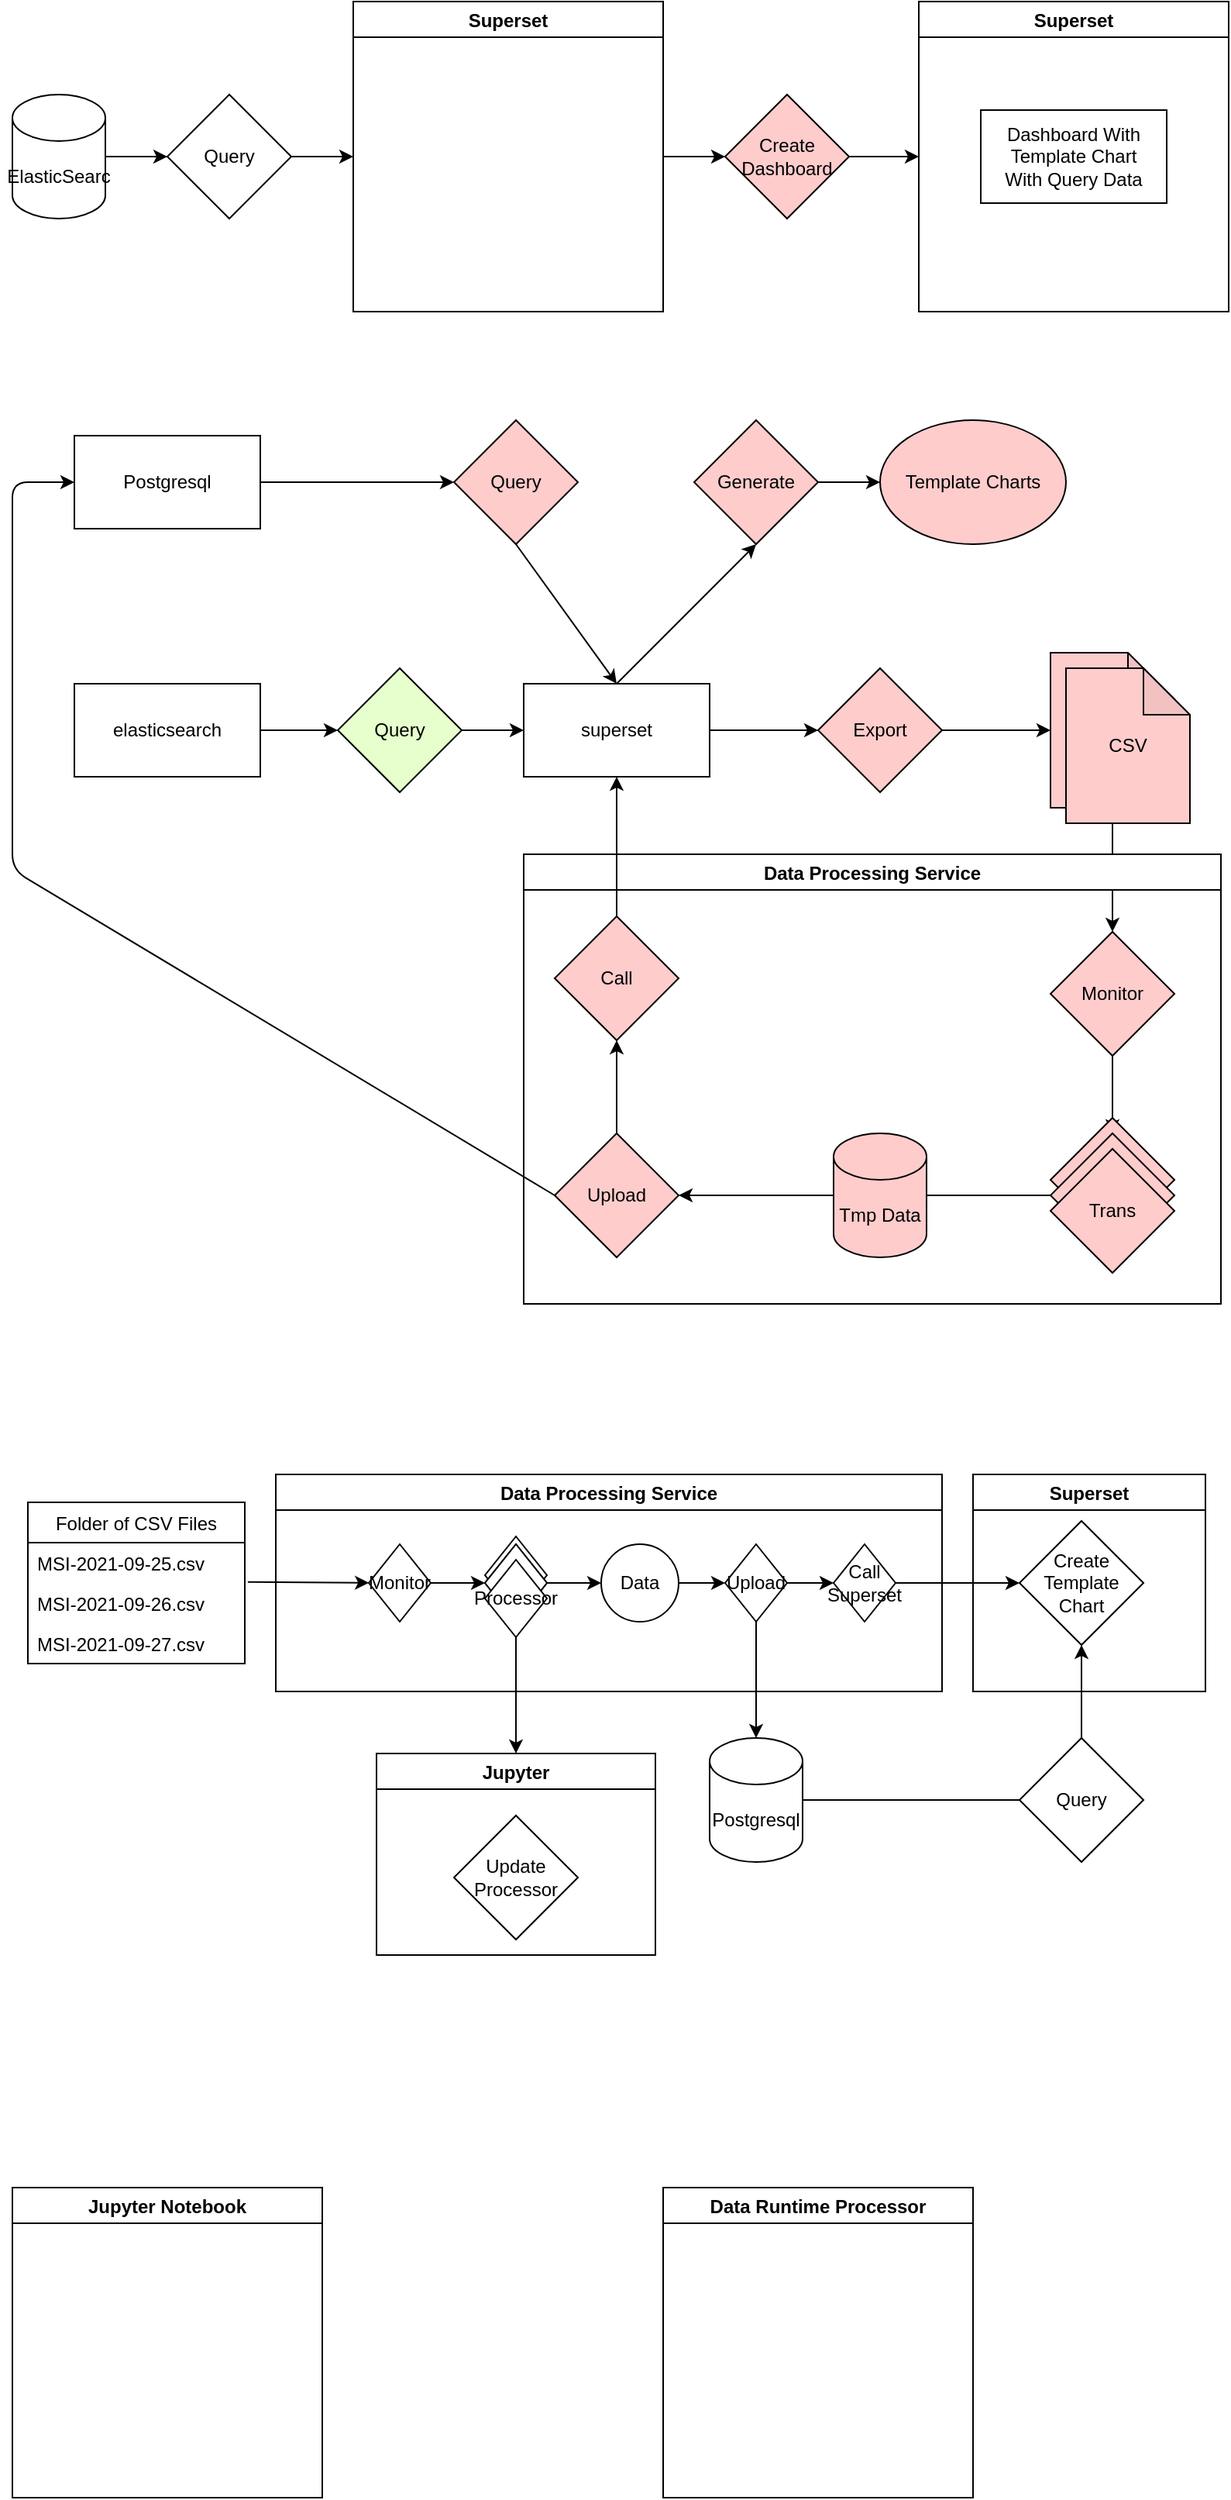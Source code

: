 <mxfile version="15.0.5" type="github">
  <diagram id="_zOc9QKdX_M62MhLKElf" name="Page-1">
    <mxGraphModel dx="1550" dy="1932" grid="1" gridSize="10" guides="1" tooltips="1" connect="1" arrows="1" fold="1" page="1" pageScale="1" pageWidth="850" pageHeight="1100" math="0" shadow="0">
      <root>
        <mxCell id="0" />
        <mxCell id="1" parent="0" />
        <mxCell id="H32xRhRBf8tcS3VONpKH-1" value="superset" style="rounded=0;whiteSpace=wrap;html=1;" vertex="1" parent="1">
          <mxGeometry x="480" y="-640" width="120" height="60" as="geometry" />
        </mxCell>
        <mxCell id="H32xRhRBf8tcS3VONpKH-3" value="elasticsearch" style="rounded=0;whiteSpace=wrap;html=1;fillColor=#FFFFFF;" vertex="1" parent="1">
          <mxGeometry x="190" y="-640" width="120" height="60" as="geometry" />
        </mxCell>
        <mxCell id="H32xRhRBf8tcS3VONpKH-9" value="" style="endArrow=classic;html=1;exitX=1;exitY=0.5;exitDx=0;exitDy=0;entryX=0;entryY=0.5;entryDx=0;entryDy=0;startArrow=none;" edge="1" parent="1" source="H32xRhRBf8tcS3VONpKH-10" target="H32xRhRBf8tcS3VONpKH-1">
          <mxGeometry width="50" height="50" relative="1" as="geometry">
            <mxPoint x="490" y="-610" as="sourcePoint" />
            <mxPoint x="540" y="-660" as="targetPoint" />
          </mxGeometry>
        </mxCell>
        <mxCell id="H32xRhRBf8tcS3VONpKH-10" value="Query" style="rhombus;whiteSpace=wrap;html=1;fillColor=#E6FFCC;" vertex="1" parent="1">
          <mxGeometry x="360" y="-650" width="80" height="80" as="geometry" />
        </mxCell>
        <mxCell id="H32xRhRBf8tcS3VONpKH-12" value="" style="endArrow=classic;html=1;exitX=1;exitY=0.5;exitDx=0;exitDy=0;entryX=0;entryY=0.5;entryDx=0;entryDy=0;startArrow=none;" edge="1" parent="1" source="H32xRhRBf8tcS3VONpKH-1" target="H32xRhRBf8tcS3VONpKH-13">
          <mxGeometry width="50" height="50" relative="1" as="geometry">
            <mxPoint x="700" y="-590" as="sourcePoint" />
            <mxPoint x="790" y="-590" as="targetPoint" />
          </mxGeometry>
        </mxCell>
        <mxCell id="H32xRhRBf8tcS3VONpKH-13" value="Export" style="rhombus;whiteSpace=wrap;html=1;fillColor=#FFCCCC;" vertex="1" parent="1">
          <mxGeometry x="670" y="-650" width="80" height="80" as="geometry" />
        </mxCell>
        <mxCell id="H32xRhRBf8tcS3VONpKH-14" value="CSV" style="shape=note;whiteSpace=wrap;html=1;backgroundOutline=1;darkOpacity=0.05;fillColor=#FFCCCC;" vertex="1" parent="1">
          <mxGeometry x="820" y="-660" width="80" height="100" as="geometry" />
        </mxCell>
        <mxCell id="H32xRhRBf8tcS3VONpKH-15" value="" style="endArrow=classic;html=1;exitX=1;exitY=0.5;exitDx=0;exitDy=0;entryX=0;entryY=0.5;entryDx=0;entryDy=0;entryPerimeter=0;" edge="1" parent="1" source="H32xRhRBf8tcS3VONpKH-13" target="H32xRhRBf8tcS3VONpKH-14">
          <mxGeometry width="50" height="50" relative="1" as="geometry">
            <mxPoint x="490" y="-610" as="sourcePoint" />
            <mxPoint x="540" y="-660" as="targetPoint" />
          </mxGeometry>
        </mxCell>
        <mxCell id="H32xRhRBf8tcS3VONpKH-16" value="" style="endArrow=classic;html=1;exitX=0.5;exitY=1;exitDx=0;exitDy=0;exitPerimeter=0;" edge="1" parent="1" source="H32xRhRBf8tcS3VONpKH-14" target="H32xRhRBf8tcS3VONpKH-17">
          <mxGeometry width="50" height="50" relative="1" as="geometry">
            <mxPoint x="490" y="-610" as="sourcePoint" />
            <mxPoint x="900" y="-480" as="targetPoint" />
          </mxGeometry>
        </mxCell>
        <mxCell id="H32xRhRBf8tcS3VONpKH-17" value="Monitor" style="rhombus;whiteSpace=wrap;html=1;fillColor=#FFCCCC;" vertex="1" parent="1">
          <mxGeometry x="820" y="-480" width="80" height="80" as="geometry" />
        </mxCell>
        <mxCell id="H32xRhRBf8tcS3VONpKH-26" value="" style="endArrow=classic;html=1;exitX=0.5;exitY=1;exitDx=0;exitDy=0;entryX=0.5;entryY=0;entryDx=0;entryDy=0;" edge="1" parent="1" source="H32xRhRBf8tcS3VONpKH-17" target="H32xRhRBf8tcS3VONpKH-22">
          <mxGeometry width="50" height="50" relative="1" as="geometry">
            <mxPoint x="490" y="-300" as="sourcePoint" />
            <mxPoint x="540" y="-350" as="targetPoint" />
          </mxGeometry>
        </mxCell>
        <mxCell id="H32xRhRBf8tcS3VONpKH-27" value="" style="endArrow=classic;html=1;exitX=0;exitY=0.5;exitDx=0;exitDy=0;startArrow=none;" edge="1" parent="1" source="H32xRhRBf8tcS3VONpKH-46" target="H32xRhRBf8tcS3VONpKH-28">
          <mxGeometry width="50" height="50" relative="1" as="geometry">
            <mxPoint x="490" y="-300" as="sourcePoint" />
            <mxPoint x="540" y="-350" as="targetPoint" />
          </mxGeometry>
        </mxCell>
        <mxCell id="H32xRhRBf8tcS3VONpKH-28" value="Upload" style="rhombus;whiteSpace=wrap;html=1;fillColor=#FFCCCC;" vertex="1" parent="1">
          <mxGeometry x="500" y="-350" width="80" height="80" as="geometry" />
        </mxCell>
        <mxCell id="H32xRhRBf8tcS3VONpKH-32" value="Postgresql" style="rounded=0;whiteSpace=wrap;html=1;" vertex="1" parent="1">
          <mxGeometry x="190" y="-800" width="120" height="60" as="geometry" />
        </mxCell>
        <mxCell id="H32xRhRBf8tcS3VONpKH-37" value="" style="endArrow=classic;html=1;entryX=0.5;entryY=1;entryDx=0;entryDy=0;" edge="1" parent="1" target="H32xRhRBf8tcS3VONpKH-38">
          <mxGeometry width="50" height="50" relative="1" as="geometry">
            <mxPoint x="540" y="-640" as="sourcePoint" />
            <mxPoint x="620" y="-700" as="targetPoint" />
          </mxGeometry>
        </mxCell>
        <mxCell id="H32xRhRBf8tcS3VONpKH-38" value="Generate" style="rhombus;whiteSpace=wrap;html=1;fillColor=#FFCCCC;" vertex="1" parent="1">
          <mxGeometry x="590" y="-810" width="80" height="80" as="geometry" />
        </mxCell>
        <mxCell id="H32xRhRBf8tcS3VONpKH-40" value="" style="endArrow=classic;html=1;exitX=1;exitY=0.5;exitDx=0;exitDy=0;entryX=0;entryY=0.5;entryDx=0;entryDy=0;" edge="1" parent="1" source="H32xRhRBf8tcS3VONpKH-38" target="H32xRhRBf8tcS3VONpKH-44">
          <mxGeometry width="50" height="50" relative="1" as="geometry">
            <mxPoint x="490" y="-510" as="sourcePoint" />
            <mxPoint x="710" y="-750" as="targetPoint" />
          </mxGeometry>
        </mxCell>
        <mxCell id="H32xRhRBf8tcS3VONpKH-41" value="" style="endArrow=classic;html=1;exitX=1;exitY=0.5;exitDx=0;exitDy=0;entryX=0;entryY=0.5;entryDx=0;entryDy=0;" edge="1" parent="1" source="H32xRhRBf8tcS3VONpKH-32" target="H32xRhRBf8tcS3VONpKH-42">
          <mxGeometry width="50" height="50" relative="1" as="geometry">
            <mxPoint x="490" y="-510" as="sourcePoint" />
            <mxPoint x="550" y="-780" as="targetPoint" />
          </mxGeometry>
        </mxCell>
        <mxCell id="H32xRhRBf8tcS3VONpKH-42" value="Query" style="rhombus;whiteSpace=wrap;html=1;fillColor=#FFCCCC;" vertex="1" parent="1">
          <mxGeometry x="435" y="-810" width="80" height="80" as="geometry" />
        </mxCell>
        <mxCell id="H32xRhRBf8tcS3VONpKH-43" value="" style="endArrow=classic;html=1;exitX=0.5;exitY=1;exitDx=0;exitDy=0;" edge="1" parent="1" source="H32xRhRBf8tcS3VONpKH-42">
          <mxGeometry width="50" height="50" relative="1" as="geometry">
            <mxPoint x="490" y="-510" as="sourcePoint" />
            <mxPoint x="540" y="-640" as="targetPoint" />
          </mxGeometry>
        </mxCell>
        <mxCell id="H32xRhRBf8tcS3VONpKH-44" value="Template Charts" style="ellipse;whiteSpace=wrap;html=1;fillColor=#FFCCCC;" vertex="1" parent="1">
          <mxGeometry x="710" y="-810" width="120" height="80" as="geometry" />
        </mxCell>
        <mxCell id="H32xRhRBf8tcS3VONpKH-47" value="" style="endArrow=classic;html=1;exitX=1;exitY=0.5;exitDx=0;exitDy=0;entryX=0;entryY=0.5;entryDx=0;entryDy=0;" edge="1" parent="1" source="H32xRhRBf8tcS3VONpKH-3" target="H32xRhRBf8tcS3VONpKH-10">
          <mxGeometry width="50" height="50" relative="1" as="geometry">
            <mxPoint x="490" y="-560" as="sourcePoint" />
            <mxPoint x="540" y="-610" as="targetPoint" />
          </mxGeometry>
        </mxCell>
        <mxCell id="H32xRhRBf8tcS3VONpKH-48" value="Data Processing Service" style="swimlane;" vertex="1" parent="1">
          <mxGeometry x="480" y="-530" width="450" height="290" as="geometry" />
        </mxCell>
        <mxCell id="H32xRhRBf8tcS3VONpKH-120" value="Trans" style="rhombus;whiteSpace=wrap;html=1;fillColor=#FFCCCC;" vertex="1" parent="H32xRhRBf8tcS3VONpKH-48">
          <mxGeometry x="340" y="170" width="80" height="80" as="geometry" />
        </mxCell>
        <mxCell id="H32xRhRBf8tcS3VONpKH-110" value="Call" style="rhombus;whiteSpace=wrap;html=1;fillColor=#FFCCCC;" vertex="1" parent="H32xRhRBf8tcS3VONpKH-48">
          <mxGeometry x="20" y="40" width="80" height="80" as="geometry" />
        </mxCell>
        <mxCell id="H32xRhRBf8tcS3VONpKH-46" value="Tmp Data" style="shape=cylinder3;whiteSpace=wrap;html=1;boundedLbl=1;backgroundOutline=1;size=15;fillColor=#FFCCCC;" vertex="1" parent="1">
          <mxGeometry x="680" y="-350" width="60" height="80" as="geometry" />
        </mxCell>
        <mxCell id="H32xRhRBf8tcS3VONpKH-49" value="" style="endArrow=none;html=1;exitX=0;exitY=0.5;exitDx=0;exitDy=0;" edge="1" parent="1" source="H32xRhRBf8tcS3VONpKH-22" target="H32xRhRBf8tcS3VONpKH-46">
          <mxGeometry width="50" height="50" relative="1" as="geometry">
            <mxPoint x="820" y="-310" as="sourcePoint" />
            <mxPoint x="580" y="-310" as="targetPoint" />
          </mxGeometry>
        </mxCell>
        <mxCell id="H32xRhRBf8tcS3VONpKH-50" value="Data Processing Service" style="swimlane;" vertex="1" parent="1">
          <mxGeometry x="320" y="-130" width="430" height="140" as="geometry" />
        </mxCell>
        <mxCell id="H32xRhRBf8tcS3VONpKH-119" value="" style="rhombus;whiteSpace=wrap;html=1;" vertex="1" parent="H32xRhRBf8tcS3VONpKH-50">
          <mxGeometry x="135" y="40" width="40" height="50" as="geometry" />
        </mxCell>
        <mxCell id="H32xRhRBf8tcS3VONpKH-118" value="" style="rhombus;whiteSpace=wrap;html=1;" vertex="1" parent="H32xRhRBf8tcS3VONpKH-50">
          <mxGeometry x="135" y="45" width="40" height="50" as="geometry" />
        </mxCell>
        <mxCell id="H32xRhRBf8tcS3VONpKH-67" style="edgeStyle=orthogonalEdgeStyle;rounded=0;orthogonalLoop=1;jettySize=auto;html=1;entryX=0;entryY=0.5;entryDx=0;entryDy=0;" edge="1" parent="H32xRhRBf8tcS3VONpKH-50" source="H32xRhRBf8tcS3VONpKH-63" target="H32xRhRBf8tcS3VONpKH-64">
          <mxGeometry relative="1" as="geometry" />
        </mxCell>
        <mxCell id="H32xRhRBf8tcS3VONpKH-63" value="Monitor" style="rhombus;whiteSpace=wrap;html=1;" vertex="1" parent="H32xRhRBf8tcS3VONpKH-50">
          <mxGeometry x="60" y="45" width="40" height="50" as="geometry" />
        </mxCell>
        <mxCell id="H32xRhRBf8tcS3VONpKH-84" style="edgeStyle=orthogonalEdgeStyle;rounded=0;orthogonalLoop=1;jettySize=auto;html=1;entryX=0;entryY=0.5;entryDx=0;entryDy=0;" edge="1" parent="H32xRhRBf8tcS3VONpKH-50" source="H32xRhRBf8tcS3VONpKH-64" target="H32xRhRBf8tcS3VONpKH-83">
          <mxGeometry relative="1" as="geometry" />
        </mxCell>
        <mxCell id="H32xRhRBf8tcS3VONpKH-64" value="" style="rhombus;whiteSpace=wrap;html=1;" vertex="1" parent="H32xRhRBf8tcS3VONpKH-50">
          <mxGeometry x="135" y="45" width="40" height="50" as="geometry" />
        </mxCell>
        <mxCell id="H32xRhRBf8tcS3VONpKH-91" style="edgeStyle=orthogonalEdgeStyle;rounded=0;orthogonalLoop=1;jettySize=auto;html=1;entryX=0;entryY=0.5;entryDx=0;entryDy=0;" edge="1" parent="H32xRhRBf8tcS3VONpKH-50" source="H32xRhRBf8tcS3VONpKH-83" target="H32xRhRBf8tcS3VONpKH-90">
          <mxGeometry relative="1" as="geometry" />
        </mxCell>
        <mxCell id="H32xRhRBf8tcS3VONpKH-83" value="Data" style="ellipse;whiteSpace=wrap;html=1;aspect=fixed;" vertex="1" parent="H32xRhRBf8tcS3VONpKH-50">
          <mxGeometry x="210" y="45" width="50" height="50" as="geometry" />
        </mxCell>
        <mxCell id="H32xRhRBf8tcS3VONpKH-93" style="edgeStyle=orthogonalEdgeStyle;rounded=0;orthogonalLoop=1;jettySize=auto;html=1;entryX=0;entryY=0.5;entryDx=0;entryDy=0;" edge="1" parent="H32xRhRBf8tcS3VONpKH-50" source="H32xRhRBf8tcS3VONpKH-90" target="H32xRhRBf8tcS3VONpKH-92">
          <mxGeometry relative="1" as="geometry" />
        </mxCell>
        <mxCell id="H32xRhRBf8tcS3VONpKH-90" value="Upload" style="rhombus;whiteSpace=wrap;html=1;" vertex="1" parent="H32xRhRBf8tcS3VONpKH-50">
          <mxGeometry x="290" y="45" width="40" height="50" as="geometry" />
        </mxCell>
        <mxCell id="H32xRhRBf8tcS3VONpKH-92" value="Call Superset" style="rhombus;whiteSpace=wrap;html=1;" vertex="1" parent="H32xRhRBf8tcS3VONpKH-50">
          <mxGeometry x="360" y="45" width="40" height="50" as="geometry" />
        </mxCell>
        <mxCell id="H32xRhRBf8tcS3VONpKH-117" value="Processor" style="rhombus;whiteSpace=wrap;html=1;" vertex="1" parent="H32xRhRBf8tcS3VONpKH-50">
          <mxGeometry x="135" y="55" width="40" height="50" as="geometry" />
        </mxCell>
        <mxCell id="H32xRhRBf8tcS3VONpKH-52" value="Folder of CSV Files" style="swimlane;fontStyle=0;childLayout=stackLayout;horizontal=1;startSize=26;horizontalStack=0;resizeParent=1;resizeParentMax=0;resizeLast=0;collapsible=1;marginBottom=0;" vertex="1" parent="1">
          <mxGeometry x="160" y="-112" width="140" height="104" as="geometry" />
        </mxCell>
        <mxCell id="H32xRhRBf8tcS3VONpKH-53" value="MSI-2021-09-25.csv" style="text;strokeColor=none;fillColor=none;align=left;verticalAlign=top;spacingLeft=4;spacingRight=4;overflow=hidden;rotatable=0;points=[[0,0.5],[1,0.5]];portConstraint=eastwest;" vertex="1" parent="H32xRhRBf8tcS3VONpKH-52">
          <mxGeometry y="26" width="140" height="26" as="geometry" />
        </mxCell>
        <mxCell id="H32xRhRBf8tcS3VONpKH-54" value="MSI-2021-09-26.csv" style="text;strokeColor=none;fillColor=none;align=left;verticalAlign=top;spacingLeft=4;spacingRight=4;overflow=hidden;rotatable=0;points=[[0,0.5],[1,0.5]];portConstraint=eastwest;" vertex="1" parent="H32xRhRBf8tcS3VONpKH-52">
          <mxGeometry y="52" width="140" height="26" as="geometry" />
        </mxCell>
        <mxCell id="H32xRhRBf8tcS3VONpKH-55" value="MSI-2021-09-27.csv" style="text;strokeColor=none;fillColor=none;align=left;verticalAlign=top;spacingLeft=4;spacingRight=4;overflow=hidden;rotatable=0;points=[[0,0.5],[1,0.5]];portConstraint=eastwest;" vertex="1" parent="H32xRhRBf8tcS3VONpKH-52">
          <mxGeometry y="78" width="140" height="26" as="geometry" />
        </mxCell>
        <mxCell id="H32xRhRBf8tcS3VONpKH-61" value="CSV" style="shape=note;whiteSpace=wrap;html=1;backgroundOutline=1;darkOpacity=0.05;fillColor=#FFCCCC;" vertex="1" parent="1">
          <mxGeometry x="830" y="-650" width="80" height="100" as="geometry" />
        </mxCell>
        <mxCell id="H32xRhRBf8tcS3VONpKH-73" value="Postgresql" style="shape=cylinder3;whiteSpace=wrap;html=1;boundedLbl=1;backgroundOutline=1;size=15;" vertex="1" parent="1">
          <mxGeometry x="600" y="40" width="60" height="80" as="geometry" />
        </mxCell>
        <mxCell id="H32xRhRBf8tcS3VONpKH-77" value="Superset" style="swimlane;" vertex="1" parent="1">
          <mxGeometry x="770" y="-130" width="150" height="140" as="geometry" />
        </mxCell>
        <mxCell id="H32xRhRBf8tcS3VONpKH-79" value="Create Template&lt;br&gt;Chart" style="rhombus;whiteSpace=wrap;html=1;" vertex="1" parent="H32xRhRBf8tcS3VONpKH-77">
          <mxGeometry x="30" y="30" width="80" height="80" as="geometry" />
        </mxCell>
        <mxCell id="H32xRhRBf8tcS3VONpKH-88" style="edgeStyle=orthogonalEdgeStyle;rounded=0;orthogonalLoop=1;jettySize=auto;html=1;entryX=0.5;entryY=0;entryDx=0;entryDy=0;entryPerimeter=0;exitX=0.5;exitY=1;exitDx=0;exitDy=0;" edge="1" parent="1" source="H32xRhRBf8tcS3VONpKH-90" target="H32xRhRBf8tcS3VONpKH-73">
          <mxGeometry relative="1" as="geometry" />
        </mxCell>
        <mxCell id="H32xRhRBf8tcS3VONpKH-94" style="edgeStyle=orthogonalEdgeStyle;rounded=0;orthogonalLoop=1;jettySize=auto;html=1;" edge="1" parent="1" source="H32xRhRBf8tcS3VONpKH-92">
          <mxGeometry relative="1" as="geometry">
            <mxPoint x="800" y="-60" as="targetPoint" />
          </mxGeometry>
        </mxCell>
        <mxCell id="H32xRhRBf8tcS3VONpKH-103" style="edgeStyle=orthogonalEdgeStyle;rounded=0;orthogonalLoop=1;jettySize=auto;html=1;entryX=0;entryY=0.5;entryDx=0;entryDy=0;" edge="1" parent="1" source="H32xRhRBf8tcS3VONpKH-95" target="H32xRhRBf8tcS3VONpKH-102">
          <mxGeometry relative="1" as="geometry" />
        </mxCell>
        <mxCell id="H32xRhRBf8tcS3VONpKH-95" value="Superset" style="swimlane;startSize=23;" vertex="1" parent="1">
          <mxGeometry x="370" y="-1080" width="200" height="200" as="geometry" />
        </mxCell>
        <mxCell id="H32xRhRBf8tcS3VONpKH-100" style="edgeStyle=orthogonalEdgeStyle;rounded=0;orthogonalLoop=1;jettySize=auto;html=1;entryX=0;entryY=0.5;entryDx=0;entryDy=0;" edge="1" parent="1" source="H32xRhRBf8tcS3VONpKH-96" target="H32xRhRBf8tcS3VONpKH-98">
          <mxGeometry relative="1" as="geometry" />
        </mxCell>
        <mxCell id="H32xRhRBf8tcS3VONpKH-96" value="ElasticSearc&lt;br&gt;" style="shape=cylinder3;whiteSpace=wrap;html=1;boundedLbl=1;backgroundOutline=1;size=15;" vertex="1" parent="1">
          <mxGeometry x="150" y="-1020" width="60" height="80" as="geometry" />
        </mxCell>
        <mxCell id="H32xRhRBf8tcS3VONpKH-101" style="edgeStyle=orthogonalEdgeStyle;rounded=0;orthogonalLoop=1;jettySize=auto;html=1;entryX=0;entryY=0.5;entryDx=0;entryDy=0;" edge="1" parent="1" source="H32xRhRBf8tcS3VONpKH-98" target="H32xRhRBf8tcS3VONpKH-95">
          <mxGeometry relative="1" as="geometry" />
        </mxCell>
        <mxCell id="H32xRhRBf8tcS3VONpKH-98" value="Query" style="rhombus;whiteSpace=wrap;html=1;" vertex="1" parent="1">
          <mxGeometry x="250" y="-1020" width="80" height="80" as="geometry" />
        </mxCell>
        <mxCell id="H32xRhRBf8tcS3VONpKH-107" style="edgeStyle=orthogonalEdgeStyle;rounded=0;orthogonalLoop=1;jettySize=auto;html=1;entryX=0;entryY=0.5;entryDx=0;entryDy=0;" edge="1" parent="1" source="H32xRhRBf8tcS3VONpKH-102" target="H32xRhRBf8tcS3VONpKH-106">
          <mxGeometry relative="1" as="geometry" />
        </mxCell>
        <mxCell id="H32xRhRBf8tcS3VONpKH-102" value="Create&lt;br&gt;Dashboard" style="rhombus;whiteSpace=wrap;html=1;fillColor=#FFCCCC;" vertex="1" parent="1">
          <mxGeometry x="610" y="-1020" width="80" height="80" as="geometry" />
        </mxCell>
        <mxCell id="H32xRhRBf8tcS3VONpKH-106" value="Superset" style="swimlane;startSize=23;" vertex="1" parent="1">
          <mxGeometry x="735" y="-1080" width="200" height="200" as="geometry" />
        </mxCell>
        <mxCell id="H32xRhRBf8tcS3VONpKH-108" value="Dashboard With Template Chart&lt;br&gt;With Query Data" style="whiteSpace=wrap;html=1;" vertex="1" parent="H32xRhRBf8tcS3VONpKH-106">
          <mxGeometry x="40" y="70" width="120" height="60" as="geometry" />
        </mxCell>
        <mxCell id="H32xRhRBf8tcS3VONpKH-109" value="" style="endArrow=classic;html=1;entryX=0.5;entryY=1;entryDx=0;entryDy=0;" edge="1" parent="1" target="H32xRhRBf8tcS3VONpKH-110">
          <mxGeometry width="50" height="50" relative="1" as="geometry">
            <mxPoint x="540" y="-350" as="sourcePoint" />
            <mxPoint x="580" y="-390" as="targetPoint" />
          </mxGeometry>
        </mxCell>
        <mxCell id="H32xRhRBf8tcS3VONpKH-111" value="" style="endArrow=classic;html=1;exitX=0.5;exitY=0;exitDx=0;exitDy=0;entryX=0.5;entryY=1;entryDx=0;entryDy=0;" edge="1" parent="1" source="H32xRhRBf8tcS3VONpKH-110" target="H32xRhRBf8tcS3VONpKH-1">
          <mxGeometry width="50" height="50" relative="1" as="geometry">
            <mxPoint x="490" y="-560" as="sourcePoint" />
            <mxPoint x="540" y="-610" as="targetPoint" />
          </mxGeometry>
        </mxCell>
        <mxCell id="H32xRhRBf8tcS3VONpKH-112" value="" style="endArrow=classic;html=1;entryX=0;entryY=0.5;entryDx=0;entryDy=0;" edge="1" parent="1" target="H32xRhRBf8tcS3VONpKH-32">
          <mxGeometry width="50" height="50" relative="1" as="geometry">
            <mxPoint x="500" y="-310" as="sourcePoint" />
            <mxPoint x="190" y="-380" as="targetPoint" />
            <Array as="points">
              <mxPoint x="150" y="-520" />
              <mxPoint x="150" y="-770" />
            </Array>
          </mxGeometry>
        </mxCell>
        <mxCell id="H32xRhRBf8tcS3VONpKH-114" value="" style="endArrow=classic;html=1;exitX=0.5;exitY=0;exitDx=0;exitDy=0;entryX=0.5;entryY=1;entryDx=0;entryDy=0;startArrow=none;" edge="1" parent="1" source="H32xRhRBf8tcS3VONpKH-115" target="H32xRhRBf8tcS3VONpKH-79">
          <mxGeometry width="50" height="50" relative="1" as="geometry">
            <mxPoint x="430" y="-240" as="sourcePoint" />
            <mxPoint x="480" y="-290" as="targetPoint" />
            <Array as="points" />
          </mxGeometry>
        </mxCell>
        <mxCell id="H32xRhRBf8tcS3VONpKH-115" value="Query" style="rhombus;whiteSpace=wrap;html=1;fillColor=#FFFFFF;" vertex="1" parent="1">
          <mxGeometry x="800" y="40" width="80" height="80" as="geometry" />
        </mxCell>
        <mxCell id="H32xRhRBf8tcS3VONpKH-116" value="" style="endArrow=none;html=1;exitX=1;exitY=0.5;exitDx=0;exitDy=0;exitPerimeter=0;entryX=0;entryY=0.5;entryDx=0;entryDy=0;" edge="1" parent="1" source="H32xRhRBf8tcS3VONpKH-73" target="H32xRhRBf8tcS3VONpKH-115">
          <mxGeometry width="50" height="50" relative="1" as="geometry">
            <mxPoint x="660" y="80" as="sourcePoint" />
            <mxPoint x="880" y="-20" as="targetPoint" />
            <Array as="points" />
          </mxGeometry>
        </mxCell>
        <mxCell id="H32xRhRBf8tcS3VONpKH-62" value="" style="endArrow=classic;html=1;exitX=1.014;exitY=-0.023;exitDx=0;exitDy=0;exitPerimeter=0;" edge="1" parent="1" source="H32xRhRBf8tcS3VONpKH-54" target="H32xRhRBf8tcS3VONpKH-63">
          <mxGeometry width="50" height="50" relative="1" as="geometry">
            <mxPoint x="370" y="-240" as="sourcePoint" />
            <mxPoint x="360" y="-60" as="targetPoint" />
          </mxGeometry>
        </mxCell>
        <mxCell id="H32xRhRBf8tcS3VONpKH-22" value="Trans" style="rhombus;whiteSpace=wrap;html=1;fillColor=#FFCCCC;" vertex="1" parent="1">
          <mxGeometry x="820" y="-350" width="80" height="80" as="geometry" />
        </mxCell>
        <mxCell id="H32xRhRBf8tcS3VONpKH-121" value="Trans" style="rhombus;whiteSpace=wrap;html=1;fillColor=#FFCCCC;" vertex="1" parent="1">
          <mxGeometry x="820" y="-340" width="80" height="80" as="geometry" />
        </mxCell>
        <mxCell id="H32xRhRBf8tcS3VONpKH-122" value="Jupyter Notebook" style="swimlane;fillColor=#FFFFFF;" vertex="1" parent="1">
          <mxGeometry x="150" y="330" width="200" height="200" as="geometry" />
        </mxCell>
        <mxCell id="H32xRhRBf8tcS3VONpKH-123" value="Data Runtime Processor" style="swimlane;fillColor=#FFFFFF;" vertex="1" parent="1">
          <mxGeometry x="570" y="330" width="200" height="200" as="geometry" />
        </mxCell>
        <mxCell id="H32xRhRBf8tcS3VONpKH-124" value="" style="endArrow=classic;html=1;exitX=0.5;exitY=1;exitDx=0;exitDy=0;entryX=0.5;entryY=0;entryDx=0;entryDy=0;" edge="1" parent="1" source="H32xRhRBf8tcS3VONpKH-117" target="H32xRhRBf8tcS3VONpKH-125">
          <mxGeometry width="50" height="50" relative="1" as="geometry">
            <mxPoint x="400" y="220" as="sourcePoint" />
            <mxPoint x="475" y="150" as="targetPoint" />
          </mxGeometry>
        </mxCell>
        <mxCell id="H32xRhRBf8tcS3VONpKH-125" value="Jupyter" style="swimlane;fillColor=#FFFFFF;" vertex="1" parent="1">
          <mxGeometry x="385" y="50" width="180" height="130" as="geometry" />
        </mxCell>
        <mxCell id="H32xRhRBf8tcS3VONpKH-126" value="Update&lt;br&gt;Processor" style="rhombus;whiteSpace=wrap;html=1;fillColor=#FFFFFF;" vertex="1" parent="H32xRhRBf8tcS3VONpKH-125">
          <mxGeometry x="50" y="40" width="80" height="80" as="geometry" />
        </mxCell>
      </root>
    </mxGraphModel>
  </diagram>
</mxfile>

